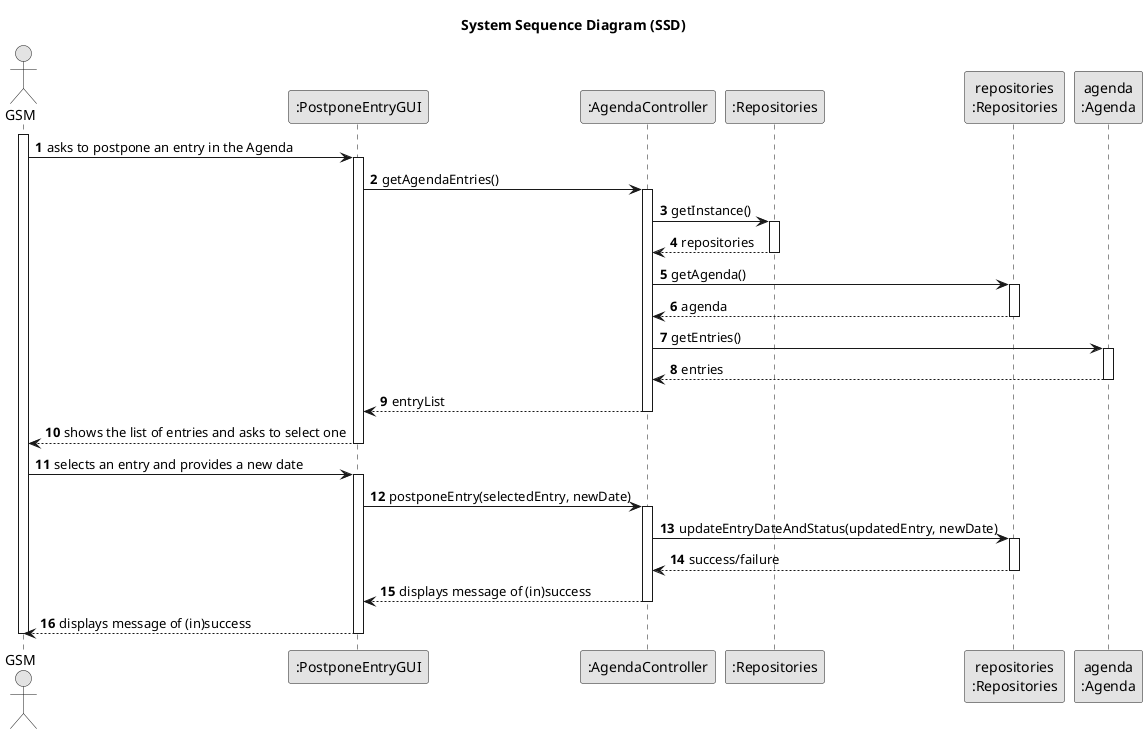 @startuml
skinparam monochrome true
skinparam packageStyle rectangle
skinparam shadowing false

title System Sequence Diagram (SSD)

autonumber

actor "GSM" as Employee
participant ":PostponeEntryGUI" as UI
participant ":AgendaController" as CTRL
participant ":Repositories" as RepositorySingleton
participant "repositories\n:Repositories" as AgendaRepo
participant "agenda\n:Agenda" as AGR

activate Employee

    Employee -> UI : asks to postpone an entry in the Agenda
    activate UI

        UI -> CTRL : getAgendaEntries()
        activate CTRL

            CTRL -> RepositorySingleton : getInstance()
            activate RepositorySingleton

                RepositorySingleton --> CTRL: repositories
            deactivate RepositorySingleton

            CTRL -> AgendaRepo : getAgenda()
            activate AgendaRepo

                AgendaRepo --> CTRL : agenda
            deactivate AgendaRepo

             CTRL -> AGR : getEntries()
                activate AGR

            AGR --> CTRL : entries
                deactivate AGR

            CTRL --> UI : entryList
        deactivate CTRL

        UI --> Employee : shows the list of entries and asks to select one
    deactivate UI

    Employee -> UI : selects an entry and provides a new date
    activate UI

        UI -> CTRL : postponeEntry(selectedEntry, newDate)
        activate CTRL

            CTRL -> AgendaRepo : updateEntryDateAndStatus(updatedEntry, newDate)
            activate AgendaRepo

                AgendaRepo --> CTRL : success/failure
            deactivate AgendaRepo

            CTRL --> UI : displays message of (in)success
        deactivate CTRL

        UI --> Employee : displays message of (in)success
    deactivate UI

deactivate Employee

@enduml